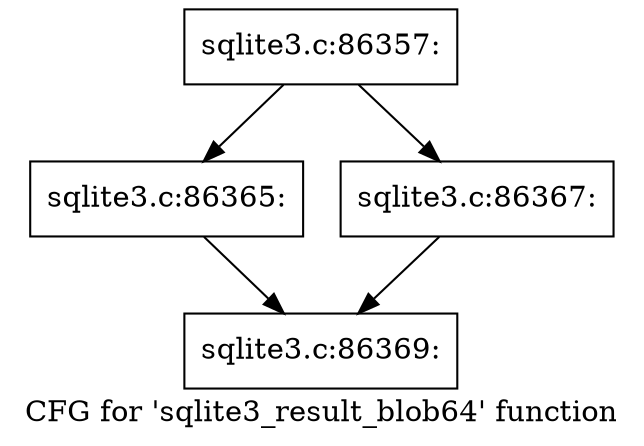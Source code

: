 digraph "CFG for 'sqlite3_result_blob64' function" {
	label="CFG for 'sqlite3_result_blob64' function";

	Node0x55c0f5c63b10 [shape=record,label="{sqlite3.c:86357:}"];
	Node0x55c0f5c63b10 -> Node0x55c0f52e5620;
	Node0x55c0f5c63b10 -> Node0x55c0f52e56c0;
	Node0x55c0f52e5620 [shape=record,label="{sqlite3.c:86365:}"];
	Node0x55c0f52e5620 -> Node0x55c0f52e5670;
	Node0x55c0f52e56c0 [shape=record,label="{sqlite3.c:86367:}"];
	Node0x55c0f52e56c0 -> Node0x55c0f52e5670;
	Node0x55c0f52e5670 [shape=record,label="{sqlite3.c:86369:}"];
}
